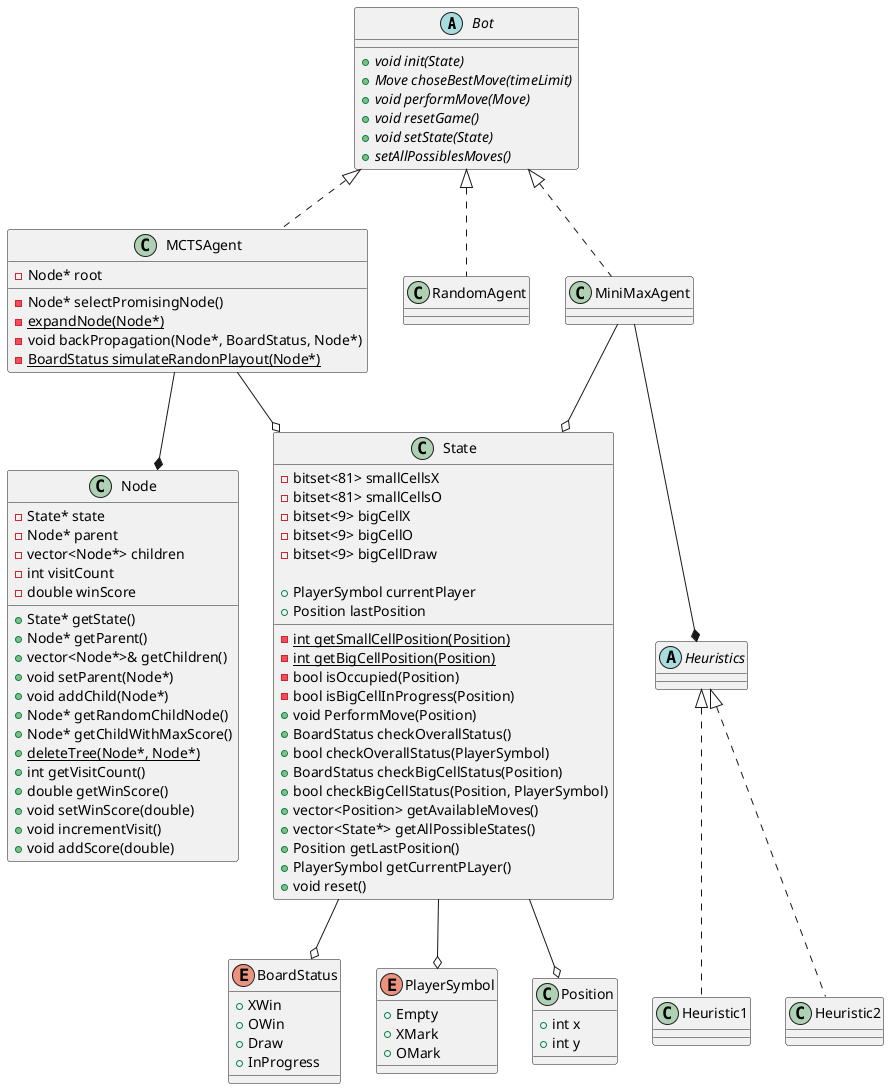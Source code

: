 @startuml classes

abstract Bot {
    {abstract} +void init(State)
    {abstract} +Move choseBestMove(timeLimit)
    {abstract} +void performMove(Move)
    {abstract} +void resetGame()
    {abstract} +void setState(State)
    {abstract} +setAllPossiblesMoves()
}

enum BoardStatus {
    + XWin
    + OWin
    + Draw
    + InProgress
}

enum PlayerSymbol {
    + Empty
    + XMark
    + OMark
}

class Position {
    + int x
    + int y
}

class MCTSAgent {
    -Node* root
    -Node* selectPromisingNode()
    -{static} expandNode(Node*)
    -void backPropagation(Node*, BoardStatus, Node*)
    -{static} BoardStatus simulateRandonPlayout(Node*)
}

MCTSAgent --* Node

abstract Heuristics {
    
}

class Heuristic1 {

}

class Heuristic2 {

}

class State {
    - bitset<81> smallCellsX
    - bitset<81> smallCellsO
    - bitset<9> bigCellX
    - bitset<9> bigCellO
    - bitset<9> bigCellDraw
    - {static} int getSmallCellPosition(Position)
    - {static} int getBigCellPosition(Position)
    - bool isOccupied(Position)
    - bool isBigCellInProgress(Position)

    + PlayerSymbol currentPlayer
    + Position lastPosition
    + void PerformMove(Position)
    + BoardStatus checkOverallStatus()
    + bool checkOverallStatus(PlayerSymbol)
    + BoardStatus checkBigCellStatus(Position)
    + bool checkBigCellStatus(Position, PlayerSymbol)
    + vector<Position> getAvailableMoves()
    + vector<State*> getAllPossibleStates()
    + Position getLastPosition()
    + PlayerSymbol getCurrentPLayer()
    + void reset()
}
class Node {
    -State* state
    -Node* parent
    -vector<Node*> children
    -int visitCount
    -double winScore

    +State* getState()
    +Node* getParent()
    +vector<Node*>& getChildren()
    +void setParent(Node*)
    +void addChild(Node*)
    +Node* getRandomChildNode()
    +Node* getChildWithMaxScore()
    +{static} deleteTree(Node*, Node*)
    +int getVisitCount()
    +double getWinScore()
    +void setWinScore(double)
    +void incrementVisit()
    +void addScore(double)
}
State --o PlayerSymbol
State --o Position
State --o BoardStatus
class RandomAgent {
    
}

MiniMaxAgent --o State
MCTSAgent --o State
MiniMaxAgent --* Heuristics

class MCTSAgent implements Bot
class MiniMaxAgent implements Bot
class RandomAgent implements Bot

class Heuristic1 implements Heuristics
class Heuristic2 implements Heuristics

@enduml